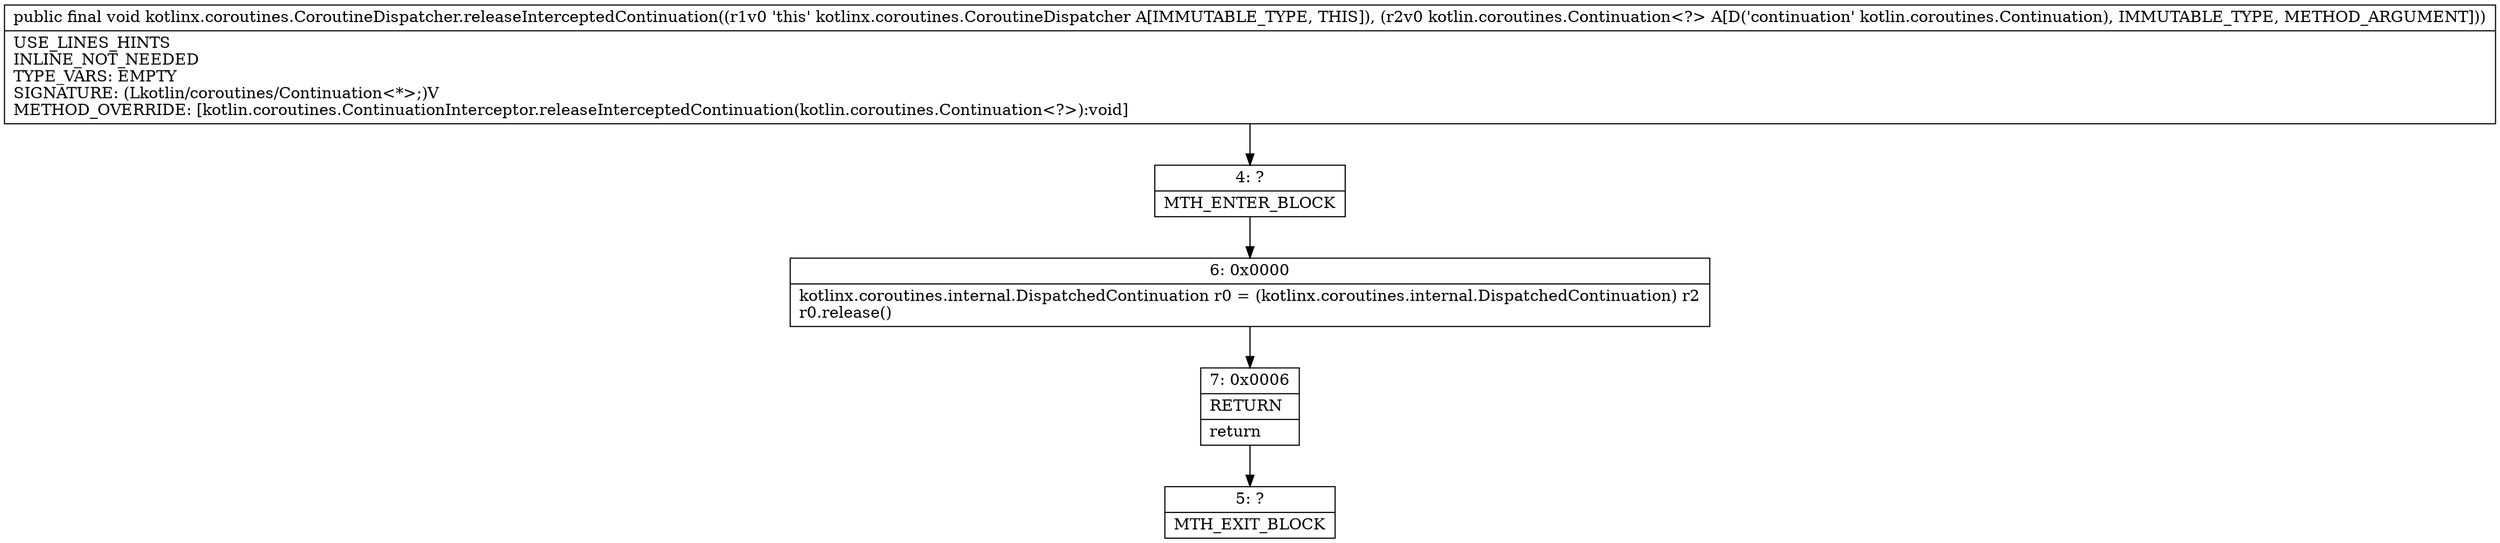 digraph "CFG forkotlinx.coroutines.CoroutineDispatcher.releaseInterceptedContinuation(Lkotlin\/coroutines\/Continuation;)V" {
Node_4 [shape=record,label="{4\:\ ?|MTH_ENTER_BLOCK\l}"];
Node_6 [shape=record,label="{6\:\ 0x0000|kotlinx.coroutines.internal.DispatchedContinuation r0 = (kotlinx.coroutines.internal.DispatchedContinuation) r2\lr0.release()\l}"];
Node_7 [shape=record,label="{7\:\ 0x0006|RETURN\l|return\l}"];
Node_5 [shape=record,label="{5\:\ ?|MTH_EXIT_BLOCK\l}"];
MethodNode[shape=record,label="{public final void kotlinx.coroutines.CoroutineDispatcher.releaseInterceptedContinuation((r1v0 'this' kotlinx.coroutines.CoroutineDispatcher A[IMMUTABLE_TYPE, THIS]), (r2v0 kotlin.coroutines.Continuation\<?\> A[D('continuation' kotlin.coroutines.Continuation), IMMUTABLE_TYPE, METHOD_ARGUMENT]))  | USE_LINES_HINTS\lINLINE_NOT_NEEDED\lTYPE_VARS: EMPTY\lSIGNATURE: (Lkotlin\/coroutines\/Continuation\<*\>;)V\lMETHOD_OVERRIDE: [kotlin.coroutines.ContinuationInterceptor.releaseInterceptedContinuation(kotlin.coroutines.Continuation\<?\>):void]\l}"];
MethodNode -> Node_4;Node_4 -> Node_6;
Node_6 -> Node_7;
Node_7 -> Node_5;
}

